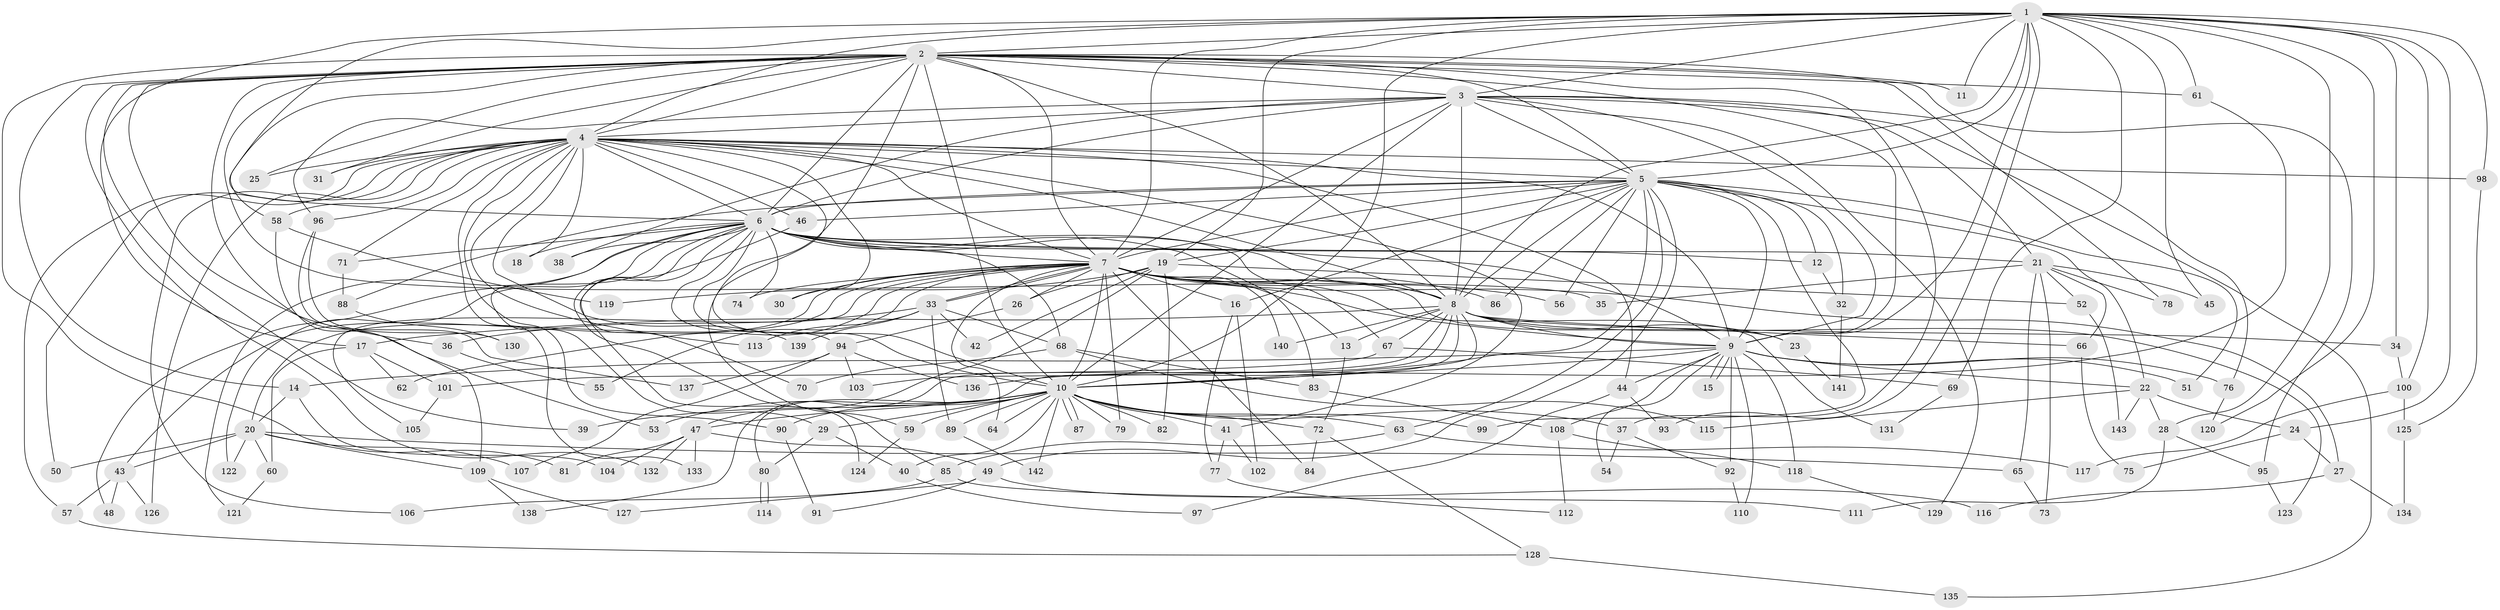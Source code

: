 // Generated by graph-tools (version 1.1) at 2025/35/03/09/25 02:35:04]
// undirected, 143 vertices, 311 edges
graph export_dot {
graph [start="1"]
  node [color=gray90,style=filled];
  1;
  2;
  3;
  4;
  5;
  6;
  7;
  8;
  9;
  10;
  11;
  12;
  13;
  14;
  15;
  16;
  17;
  18;
  19;
  20;
  21;
  22;
  23;
  24;
  25;
  26;
  27;
  28;
  29;
  30;
  31;
  32;
  33;
  34;
  35;
  36;
  37;
  38;
  39;
  40;
  41;
  42;
  43;
  44;
  45;
  46;
  47;
  48;
  49;
  50;
  51;
  52;
  53;
  54;
  55;
  56;
  57;
  58;
  59;
  60;
  61;
  62;
  63;
  64;
  65;
  66;
  67;
  68;
  69;
  70;
  71;
  72;
  73;
  74;
  75;
  76;
  77;
  78;
  79;
  80;
  81;
  82;
  83;
  84;
  85;
  86;
  87;
  88;
  89;
  90;
  91;
  92;
  93;
  94;
  95;
  96;
  97;
  98;
  99;
  100;
  101;
  102;
  103;
  104;
  105;
  106;
  107;
  108;
  109;
  110;
  111;
  112;
  113;
  114;
  115;
  116;
  117;
  118;
  119;
  120;
  121;
  122;
  123;
  124;
  125;
  126;
  127;
  128;
  129;
  130;
  131;
  132;
  133;
  134;
  135;
  136;
  137;
  138;
  139;
  140;
  141;
  142;
  143;
  1 -- 2;
  1 -- 3;
  1 -- 4;
  1 -- 5;
  1 -- 6;
  1 -- 7;
  1 -- 8;
  1 -- 9;
  1 -- 10;
  1 -- 11;
  1 -- 17;
  1 -- 19;
  1 -- 24;
  1 -- 28;
  1 -- 34;
  1 -- 45;
  1 -- 61;
  1 -- 69;
  1 -- 93;
  1 -- 98;
  1 -- 100;
  1 -- 120;
  2 -- 3;
  2 -- 4;
  2 -- 5;
  2 -- 6;
  2 -- 7;
  2 -- 8;
  2 -- 9;
  2 -- 10;
  2 -- 11;
  2 -- 14;
  2 -- 25;
  2 -- 31;
  2 -- 35;
  2 -- 36;
  2 -- 37;
  2 -- 39;
  2 -- 53;
  2 -- 58;
  2 -- 59;
  2 -- 61;
  2 -- 76;
  2 -- 78;
  2 -- 81;
  2 -- 132;
  3 -- 4;
  3 -- 5;
  3 -- 6;
  3 -- 7;
  3 -- 8;
  3 -- 9;
  3 -- 10;
  3 -- 21;
  3 -- 38;
  3 -- 95;
  3 -- 96;
  3 -- 129;
  3 -- 135;
  4 -- 5;
  4 -- 6;
  4 -- 7;
  4 -- 8;
  4 -- 9;
  4 -- 10;
  4 -- 18;
  4 -- 25;
  4 -- 30;
  4 -- 31;
  4 -- 41;
  4 -- 44;
  4 -- 46;
  4 -- 50;
  4 -- 57;
  4 -- 58;
  4 -- 71;
  4 -- 90;
  4 -- 96;
  4 -- 98;
  4 -- 106;
  4 -- 113;
  4 -- 126;
  4 -- 133;
  4 -- 139;
  5 -- 6;
  5 -- 7;
  5 -- 8;
  5 -- 9;
  5 -- 10;
  5 -- 12;
  5 -- 16;
  5 -- 19;
  5 -- 22;
  5 -- 32;
  5 -- 46;
  5 -- 49;
  5 -- 51;
  5 -- 56;
  5 -- 63;
  5 -- 86;
  5 -- 88;
  5 -- 99;
  6 -- 7;
  6 -- 8;
  6 -- 9;
  6 -- 10;
  6 -- 12;
  6 -- 18;
  6 -- 21;
  6 -- 29;
  6 -- 38;
  6 -- 48;
  6 -- 67;
  6 -- 68;
  6 -- 70;
  6 -- 71;
  6 -- 74;
  6 -- 83;
  6 -- 85;
  6 -- 94;
  6 -- 121;
  6 -- 122;
  7 -- 8;
  7 -- 9;
  7 -- 10;
  7 -- 13;
  7 -- 16;
  7 -- 20;
  7 -- 23;
  7 -- 26;
  7 -- 27;
  7 -- 30;
  7 -- 33;
  7 -- 33;
  7 -- 43;
  7 -- 55;
  7 -- 56;
  7 -- 62;
  7 -- 64;
  7 -- 74;
  7 -- 79;
  7 -- 84;
  7 -- 86;
  7 -- 105;
  7 -- 131;
  7 -- 140;
  8 -- 9;
  8 -- 10;
  8 -- 13;
  8 -- 17;
  8 -- 23;
  8 -- 34;
  8 -- 66;
  8 -- 67;
  8 -- 80;
  8 -- 103;
  8 -- 123;
  8 -- 138;
  8 -- 140;
  9 -- 10;
  9 -- 14;
  9 -- 15;
  9 -- 15;
  9 -- 22;
  9 -- 44;
  9 -- 51;
  9 -- 54;
  9 -- 76;
  9 -- 92;
  9 -- 108;
  9 -- 110;
  9 -- 118;
  10 -- 29;
  10 -- 37;
  10 -- 39;
  10 -- 40;
  10 -- 41;
  10 -- 47;
  10 -- 53;
  10 -- 59;
  10 -- 63;
  10 -- 64;
  10 -- 72;
  10 -- 79;
  10 -- 82;
  10 -- 87;
  10 -- 87;
  10 -- 89;
  10 -- 90;
  10 -- 99;
  10 -- 142;
  12 -- 32;
  13 -- 72;
  14 -- 20;
  14 -- 104;
  16 -- 77;
  16 -- 102;
  17 -- 60;
  17 -- 62;
  17 -- 101;
  19 -- 26;
  19 -- 42;
  19 -- 47;
  19 -- 52;
  19 -- 82;
  19 -- 119;
  20 -- 43;
  20 -- 50;
  20 -- 60;
  20 -- 65;
  20 -- 107;
  20 -- 109;
  20 -- 122;
  21 -- 35;
  21 -- 45;
  21 -- 52;
  21 -- 65;
  21 -- 66;
  21 -- 73;
  21 -- 78;
  22 -- 24;
  22 -- 28;
  22 -- 115;
  22 -- 143;
  23 -- 141;
  24 -- 27;
  24 -- 75;
  26 -- 94;
  27 -- 116;
  27 -- 134;
  28 -- 95;
  28 -- 111;
  29 -- 40;
  29 -- 80;
  32 -- 141;
  33 -- 36;
  33 -- 42;
  33 -- 68;
  33 -- 89;
  33 -- 113;
  33 -- 139;
  34 -- 100;
  36 -- 55;
  37 -- 54;
  37 -- 92;
  40 -- 97;
  41 -- 77;
  41 -- 102;
  43 -- 48;
  43 -- 57;
  43 -- 126;
  44 -- 93;
  44 -- 97;
  46 -- 124;
  47 -- 49;
  47 -- 81;
  47 -- 104;
  47 -- 132;
  47 -- 133;
  49 -- 91;
  49 -- 116;
  49 -- 127;
  52 -- 143;
  57 -- 128;
  58 -- 109;
  58 -- 119;
  59 -- 124;
  60 -- 121;
  61 -- 136;
  63 -- 85;
  63 -- 117;
  65 -- 73;
  66 -- 75;
  67 -- 69;
  67 -- 101;
  68 -- 70;
  68 -- 83;
  68 -- 115;
  69 -- 131;
  71 -- 88;
  72 -- 84;
  72 -- 128;
  76 -- 120;
  77 -- 112;
  80 -- 114;
  80 -- 114;
  83 -- 108;
  85 -- 106;
  85 -- 111;
  88 -- 130;
  89 -- 142;
  90 -- 91;
  92 -- 110;
  94 -- 103;
  94 -- 107;
  94 -- 136;
  94 -- 137;
  95 -- 123;
  96 -- 130;
  96 -- 137;
  98 -- 125;
  100 -- 117;
  100 -- 125;
  101 -- 105;
  108 -- 112;
  108 -- 118;
  109 -- 127;
  109 -- 138;
  118 -- 129;
  125 -- 134;
  128 -- 135;
}
